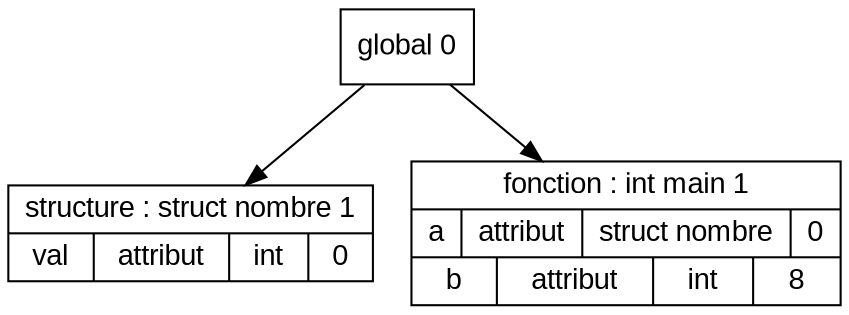 digraph "tds"{

	node [fontname="Arial"];

	N1 [shape=record label="{ structure : struct nombre 1
	| { val | attribut | int | 0 }
	}"];

	N2 [shape=record label="{ fonction : int main 1
	| { a | attribut | struct nombre | 0 }
	| { b | attribut | int | 8 }
	}"];

	N0 [shape=record label="{ global 0
	}"];


	N0 -> N1; 
	N0 -> N2; 
}
